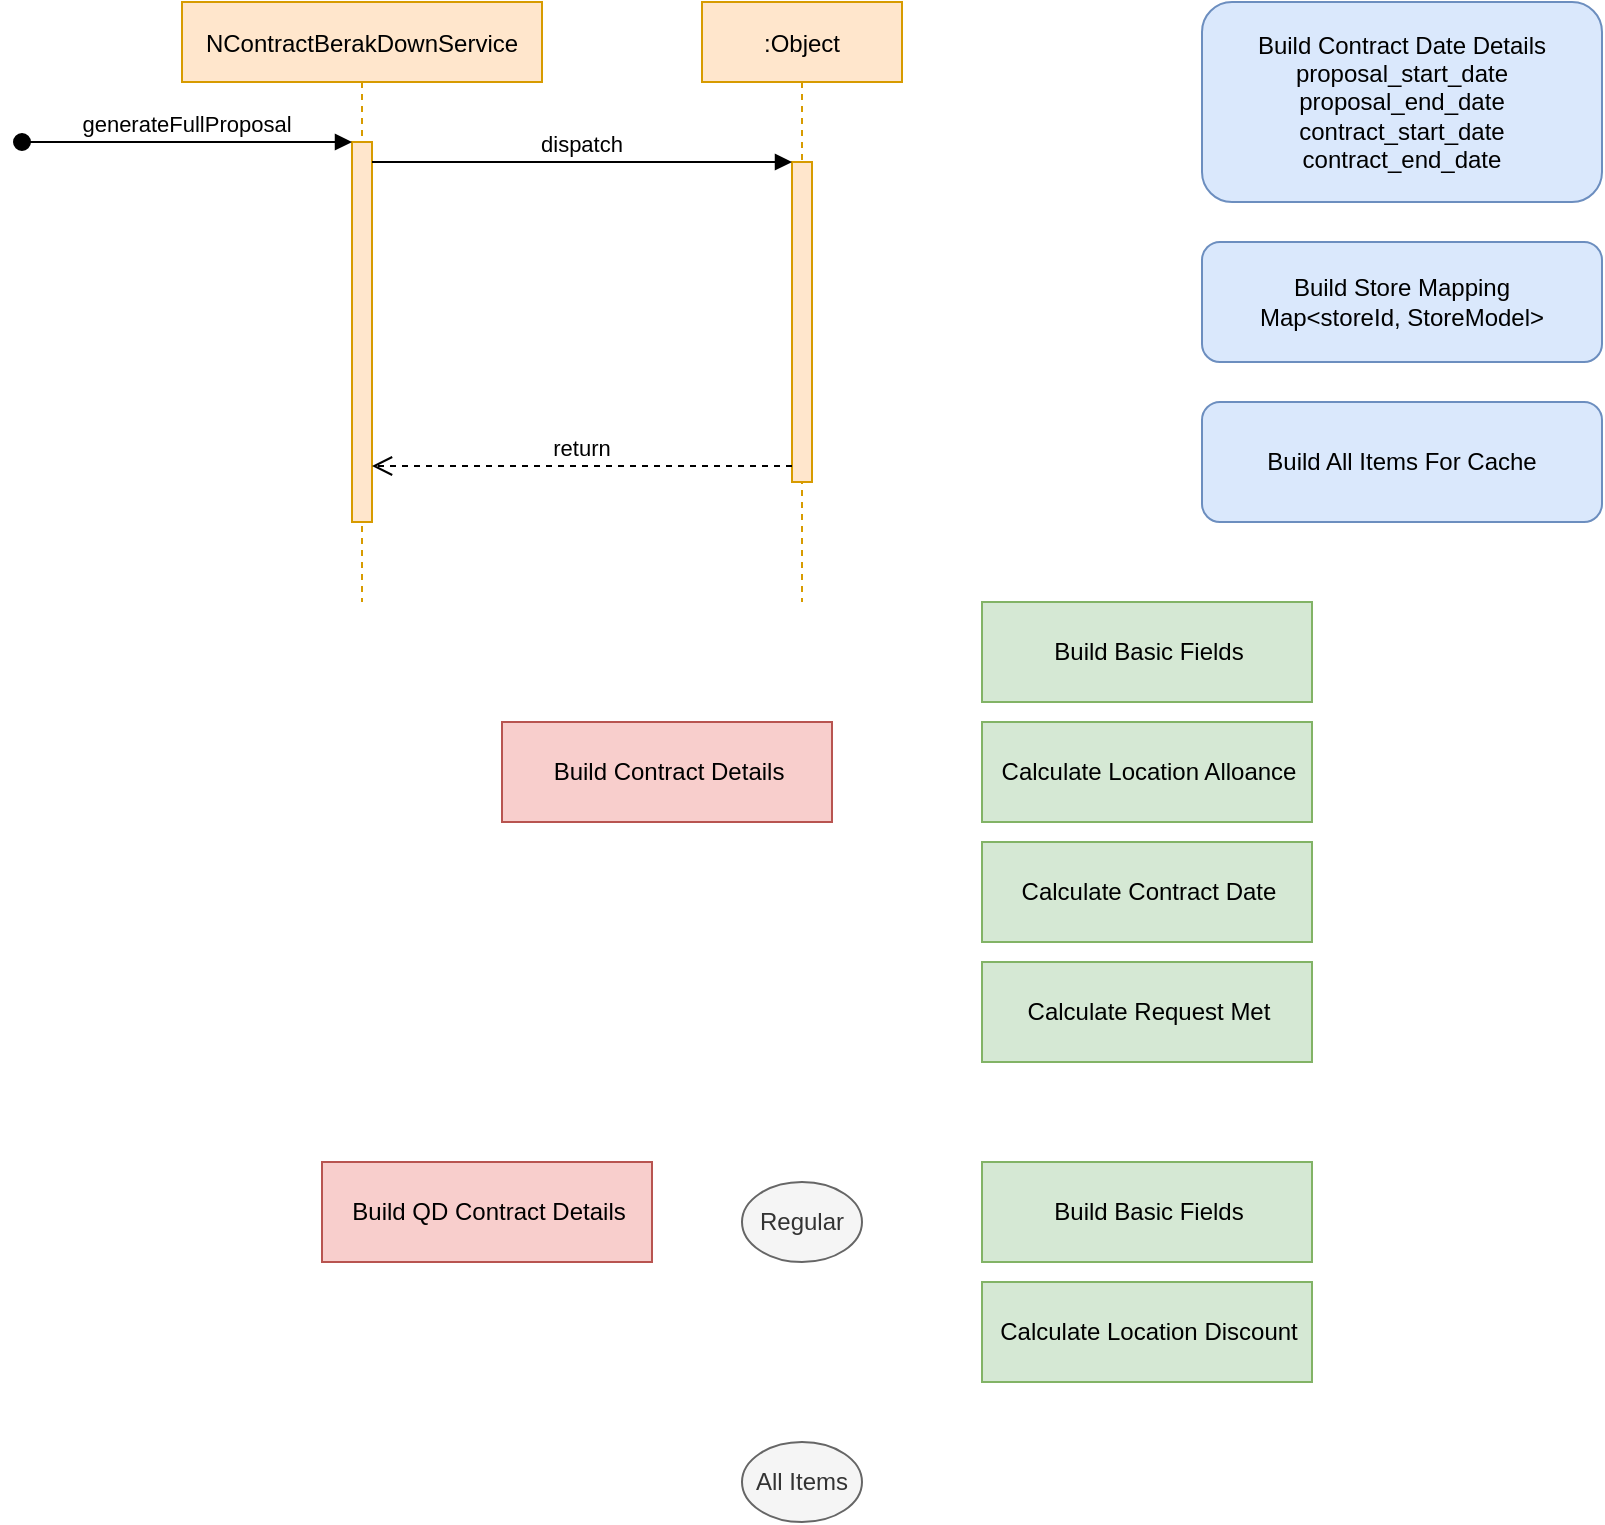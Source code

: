 <mxfile version="14.7.3" type="github">
  <diagram id="kgpKYQtTHZ0yAKxKKP6v" name="Page-1">
    <mxGraphModel dx="2272" dy="882" grid="1" gridSize="10" guides="1" tooltips="1" connect="1" arrows="1" fold="1" page="1" pageScale="1" pageWidth="850" pageHeight="1100" math="0" shadow="0">
      <root>
        <mxCell id="0" />
        <mxCell id="1" parent="0" />
        <mxCell id="3nuBFxr9cyL0pnOWT2aG-1" value="NContractBerakDownService" style="shape=umlLifeline;perimeter=lifelinePerimeter;container=1;collapsible=0;recursiveResize=0;rounded=0;shadow=0;strokeWidth=1;fillColor=#ffe6cc;strokeColor=#d79b00;" parent="1" vertex="1">
          <mxGeometry x="40" y="80" width="180" height="300" as="geometry" />
        </mxCell>
        <mxCell id="3nuBFxr9cyL0pnOWT2aG-2" value="" style="points=[];perimeter=orthogonalPerimeter;rounded=0;shadow=0;strokeWidth=1;fillColor=#ffe6cc;strokeColor=#d79b00;" parent="3nuBFxr9cyL0pnOWT2aG-1" vertex="1">
          <mxGeometry x="85" y="70" width="10" height="190" as="geometry" />
        </mxCell>
        <mxCell id="3nuBFxr9cyL0pnOWT2aG-3" value="generateFullProposal" style="verticalAlign=bottom;startArrow=oval;endArrow=block;startSize=8;shadow=0;strokeWidth=1;" parent="3nuBFxr9cyL0pnOWT2aG-1" target="3nuBFxr9cyL0pnOWT2aG-2" edge="1">
          <mxGeometry relative="1" as="geometry">
            <mxPoint x="-80" y="70" as="sourcePoint" />
          </mxGeometry>
        </mxCell>
        <mxCell id="3nuBFxr9cyL0pnOWT2aG-5" value=":Object" style="shape=umlLifeline;perimeter=lifelinePerimeter;container=1;collapsible=0;recursiveResize=0;rounded=0;shadow=0;strokeWidth=1;fillColor=#ffe6cc;strokeColor=#d79b00;" parent="1" vertex="1">
          <mxGeometry x="300" y="80" width="100" height="300" as="geometry" />
        </mxCell>
        <mxCell id="3nuBFxr9cyL0pnOWT2aG-6" value="" style="points=[];perimeter=orthogonalPerimeter;rounded=0;shadow=0;strokeWidth=1;fillColor=#ffe6cc;strokeColor=#d79b00;" parent="3nuBFxr9cyL0pnOWT2aG-5" vertex="1">
          <mxGeometry x="45" y="80" width="10" height="160" as="geometry" />
        </mxCell>
        <mxCell id="3nuBFxr9cyL0pnOWT2aG-7" value="return" style="verticalAlign=bottom;endArrow=open;dashed=1;endSize=8;exitX=0;exitY=0.95;shadow=0;strokeWidth=1;" parent="1" source="3nuBFxr9cyL0pnOWT2aG-6" target="3nuBFxr9cyL0pnOWT2aG-2" edge="1">
          <mxGeometry relative="1" as="geometry">
            <mxPoint x="275" y="236" as="targetPoint" />
          </mxGeometry>
        </mxCell>
        <mxCell id="3nuBFxr9cyL0pnOWT2aG-8" value="dispatch" style="verticalAlign=bottom;endArrow=block;entryX=0;entryY=0;shadow=0;strokeWidth=1;" parent="1" source="3nuBFxr9cyL0pnOWT2aG-2" target="3nuBFxr9cyL0pnOWT2aG-6" edge="1">
          <mxGeometry relative="1" as="geometry">
            <mxPoint x="275" y="160" as="sourcePoint" />
          </mxGeometry>
        </mxCell>
        <mxCell id="FABi1pu8SRAAy6zYCwlk-1" value="Build Contract Date Details&lt;br&gt;proposal_start_date&lt;br&gt;proposal_end_date&lt;br&gt;contract_start_date&lt;br&gt;contract_end_date" style="rounded=1;whiteSpace=wrap;html=1;fillColor=#dae8fc;strokeColor=#6c8ebf;" vertex="1" parent="1">
          <mxGeometry x="550" y="80" width="200" height="100" as="geometry" />
        </mxCell>
        <mxCell id="FABi1pu8SRAAy6zYCwlk-6" value="Build Store Mapping&lt;br&gt;&lt;div style=&quot;text-align: left&quot;&gt;Map&amp;lt;storeId, StoreModel&amp;gt;&lt;/div&gt;" style="rounded=1;whiteSpace=wrap;html=1;fillColor=#dae8fc;strokeColor=#6c8ebf;align=center;" vertex="1" parent="1">
          <mxGeometry x="550" y="200" width="200" height="60" as="geometry" />
        </mxCell>
        <mxCell id="FABi1pu8SRAAy6zYCwlk-7" value="Build All Items For Cache" style="rounded=1;whiteSpace=wrap;html=1;fillColor=#dae8fc;strokeColor=#6c8ebf;align=center;" vertex="1" parent="1">
          <mxGeometry x="550" y="280" width="200" height="60" as="geometry" />
        </mxCell>
        <mxCell id="FABi1pu8SRAAy6zYCwlk-8" value="Calculate Request Met" style="html=1;fillColor=#d5e8d4;strokeColor=#82b366;" vertex="1" parent="1">
          <mxGeometry x="440" y="560" width="165" height="50" as="geometry" />
        </mxCell>
        <mxCell id="FABi1pu8SRAAy6zYCwlk-9" value="Build Contract Details" style="html=1;fillColor=#f8cecc;strokeColor=#b85450;" vertex="1" parent="1">
          <mxGeometry x="200" y="440" width="165" height="50" as="geometry" />
        </mxCell>
        <mxCell id="FABi1pu8SRAAy6zYCwlk-10" value="Build QD Contract Details" style="html=1;fillColor=#f8cecc;strokeColor=#b85450;" vertex="1" parent="1">
          <mxGeometry x="110" y="660" width="165" height="50" as="geometry" />
        </mxCell>
        <mxCell id="FABi1pu8SRAAy6zYCwlk-12" value="Calculate Contract Date" style="html=1;fillColor=#d5e8d4;strokeColor=#82b366;" vertex="1" parent="1">
          <mxGeometry x="440" y="500" width="165" height="50" as="geometry" />
        </mxCell>
        <mxCell id="FABi1pu8SRAAy6zYCwlk-13" value="Calculate Location Alloance" style="html=1;fillColor=#d5e8d4;strokeColor=#82b366;" vertex="1" parent="1">
          <mxGeometry x="440" y="440" width="165" height="50" as="geometry" />
        </mxCell>
        <mxCell id="FABi1pu8SRAAy6zYCwlk-14" value="Build Basic Fields" style="html=1;fillColor=#d5e8d4;strokeColor=#82b366;" vertex="1" parent="1">
          <mxGeometry x="440" y="380" width="165" height="50" as="geometry" />
        </mxCell>
        <mxCell id="FABi1pu8SRAAy6zYCwlk-15" value="Build Basic Fields" style="html=1;fillColor=#d5e8d4;strokeColor=#82b366;" vertex="1" parent="1">
          <mxGeometry x="440" y="660" width="165" height="50" as="geometry" />
        </mxCell>
        <mxCell id="FABi1pu8SRAAy6zYCwlk-16" value="Calculate Location Discount" style="html=1;fillColor=#d5e8d4;strokeColor=#82b366;" vertex="1" parent="1">
          <mxGeometry x="440" y="720" width="165" height="50" as="geometry" />
        </mxCell>
        <mxCell id="FABi1pu8SRAAy6zYCwlk-17" value="Regular" style="ellipse;whiteSpace=wrap;html=1;fillColor=#f5f5f5;strokeColor=#666666;fontColor=#333333;" vertex="1" parent="1">
          <mxGeometry x="320" y="670" width="60" height="40" as="geometry" />
        </mxCell>
        <mxCell id="FABi1pu8SRAAy6zYCwlk-18" value="All Items" style="ellipse;whiteSpace=wrap;html=1;fillColor=#f5f5f5;strokeColor=#666666;fontColor=#333333;" vertex="1" parent="1">
          <mxGeometry x="320" y="800" width="60" height="40" as="geometry" />
        </mxCell>
      </root>
    </mxGraphModel>
  </diagram>
</mxfile>
